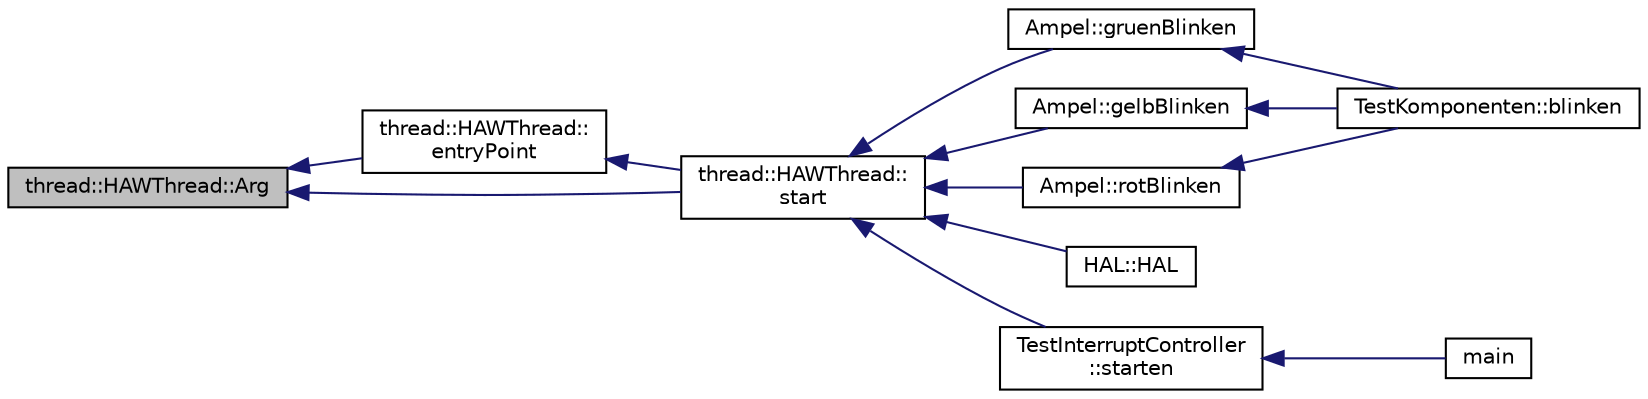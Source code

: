 digraph "thread::HAWThread::Arg"
{
  edge [fontname="Helvetica",fontsize="10",labelfontname="Helvetica",labelfontsize="10"];
  node [fontname="Helvetica",fontsize="10",shape=record];
  rankdir="LR";
  Node1 [label="thread::HAWThread::Arg",height=0.2,width=0.4,color="black", fillcolor="grey75", style="filled" fontcolor="black"];
  Node1 -> Node2 [dir="back",color="midnightblue",fontsize="10",style="solid",fontname="Helvetica"];
  Node2 [label="thread::HAWThread::\lentryPoint",height=0.2,width=0.4,color="black", fillcolor="white", style="filled",URL="$classthread_1_1_h_a_w_thread.html#a044da2e1a8884a3e2764f9f1863863c7"];
  Node2 -> Node3 [dir="back",color="midnightblue",fontsize="10",style="solid",fontname="Helvetica"];
  Node3 [label="thread::HAWThread::\lstart",height=0.2,width=0.4,color="black", fillcolor="white", style="filled",URL="$classthread_1_1_h_a_w_thread.html#ae08d268c337511a1e67fbbeefcb1e89d"];
  Node3 -> Node4 [dir="back",color="midnightblue",fontsize="10",style="solid",fontname="Helvetica"];
  Node4 [label="Ampel::gruenBlinken",height=0.2,width=0.4,color="black", fillcolor="white", style="filled",URL="$class_ampel.html#a716a5dc3b2b0b54b5f6560d801cbaf9b"];
  Node4 -> Node5 [dir="back",color="midnightblue",fontsize="10",style="solid",fontname="Helvetica"];
  Node5 [label="TestKomponenten::blinken",height=0.2,width=0.4,color="black", fillcolor="white", style="filled",URL="$class_test_komponenten.html#af2700d1871b96805be1e090a1b02b6b5"];
  Node3 -> Node6 [dir="back",color="midnightblue",fontsize="10",style="solid",fontname="Helvetica"];
  Node6 [label="Ampel::gelbBlinken",height=0.2,width=0.4,color="black", fillcolor="white", style="filled",URL="$class_ampel.html#ac171d63be660ed9c0fbbdf12d9e9f5ec"];
  Node6 -> Node5 [dir="back",color="midnightblue",fontsize="10",style="solid",fontname="Helvetica"];
  Node3 -> Node7 [dir="back",color="midnightblue",fontsize="10",style="solid",fontname="Helvetica"];
  Node7 [label="Ampel::rotBlinken",height=0.2,width=0.4,color="black", fillcolor="white", style="filled",URL="$class_ampel.html#a006ff9ffaad909729b5d96dd3ff055ee"];
  Node7 -> Node5 [dir="back",color="midnightblue",fontsize="10",style="solid",fontname="Helvetica"];
  Node3 -> Node8 [dir="back",color="midnightblue",fontsize="10",style="solid",fontname="Helvetica"];
  Node8 [label="HAL::HAL",height=0.2,width=0.4,color="black", fillcolor="white", style="filled",URL="$class_h_a_l.html#a7d08a1223bbd6d12a6c3755b007e9a33"];
  Node3 -> Node9 [dir="back",color="midnightblue",fontsize="10",style="solid",fontname="Helvetica"];
  Node9 [label="TestInterruptController\l::starten",height=0.2,width=0.4,color="black", fillcolor="white", style="filled",URL="$class_test_interrupt_controller.html#a5793b06986b08a16531820fabc249860"];
  Node9 -> Node10 [dir="back",color="midnightblue",fontsize="10",style="solid",fontname="Helvetica"];
  Node10 [label="main",height=0.2,width=0.4,color="black", fillcolor="white", style="filled",URL="$_werkstueck_sortieranlage_8cc.html#a0ddf1224851353fc92bfbff6f499fa97"];
  Node1 -> Node3 [dir="back",color="midnightblue",fontsize="10",style="solid",fontname="Helvetica"];
}
